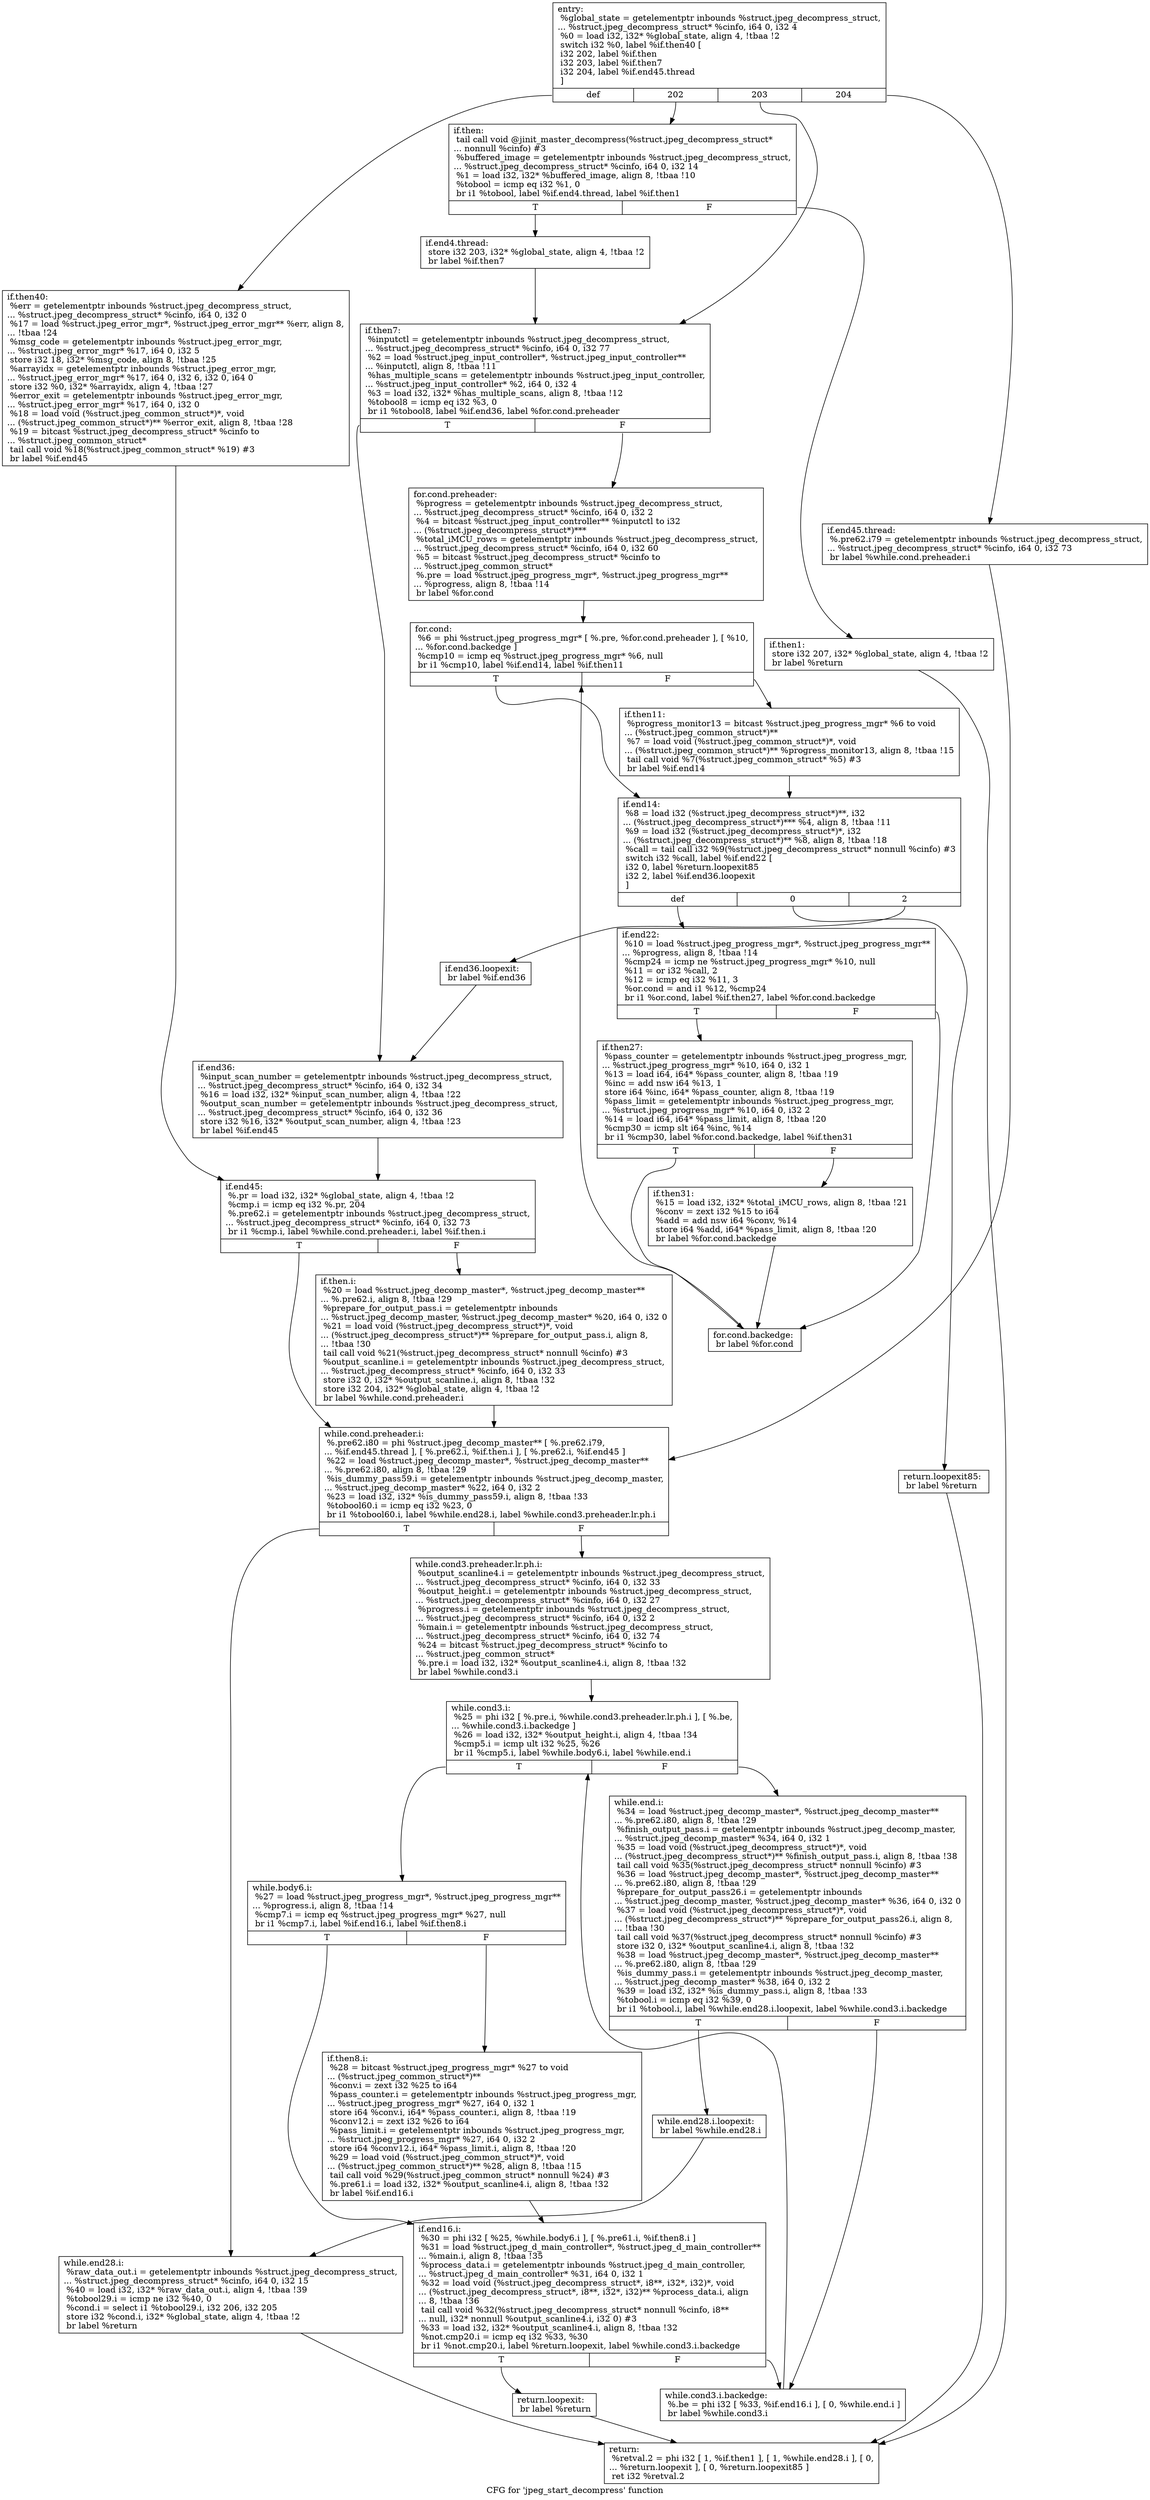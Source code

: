 digraph "CFG for 'jpeg_start_decompress' function" {
	label="CFG for 'jpeg_start_decompress' function";

	Node0x52d0270 [shape=record,label="{entry:\l  %global_state = getelementptr inbounds %struct.jpeg_decompress_struct,\l... %struct.jpeg_decompress_struct* %cinfo, i64 0, i32 4\l  %0 = load i32, i32* %global_state, align 4, !tbaa !2\l  switch i32 %0, label %if.then40 [\l    i32 202, label %if.then\l    i32 203, label %if.then7\l    i32 204, label %if.end45.thread\l  ]\l|{<s0>def|<s1>202|<s2>203|<s3>204}}"];
	Node0x52d0270:s0 -> Node0x52d4de0;
	Node0x52d0270:s1 -> Node0x52d4f00;
	Node0x52d0270:s2 -> Node0x52d5010;
	Node0x52d0270:s3 -> Node0x52d5130;
	Node0x52d5130 [shape=record,label="{if.end45.thread:                                  \l  %.pre62.i79 = getelementptr inbounds %struct.jpeg_decompress_struct,\l... %struct.jpeg_decompress_struct* %cinfo, i64 0, i32 73\l  br label %while.cond.preheader.i\l}"];
	Node0x52d5130 -> Node0x52d5480;
	Node0x52d4f00 [shape=record,label="{if.then:                                          \l  tail call void @jinit_master_decompress(%struct.jpeg_decompress_struct*\l... nonnull %cinfo) #3\l  %buffered_image = getelementptr inbounds %struct.jpeg_decompress_struct,\l... %struct.jpeg_decompress_struct* %cinfo, i64 0, i32 14\l  %1 = load i32, i32* %buffered_image, align 8, !tbaa !10\l  %tobool = icmp eq i32 %1, 0\l  br i1 %tobool, label %if.end4.thread, label %if.then1\l|{<s0>T|<s1>F}}"];
	Node0x52d4f00:s0 -> Node0x52d5b80;
	Node0x52d4f00:s1 -> Node0x52d5c60;
	Node0x52d5c60 [shape=record,label="{if.then1:                                         \l  store i32 207, i32* %global_state, align 4, !tbaa !2\l  br label %return\l}"];
	Node0x52d5c60 -> Node0x52d0170;
	Node0x52d5b80 [shape=record,label="{if.end4.thread:                                   \l  store i32 203, i32* %global_state, align 4, !tbaa !2\l  br label %if.then7\l}"];
	Node0x52d5b80 -> Node0x52d5010;
	Node0x52d5010 [shape=record,label="{if.then7:                                         \l  %inputctl = getelementptr inbounds %struct.jpeg_decompress_struct,\l... %struct.jpeg_decompress_struct* %cinfo, i64 0, i32 77\l  %2 = load %struct.jpeg_input_controller*, %struct.jpeg_input_controller**\l... %inputctl, align 8, !tbaa !11\l  %has_multiple_scans = getelementptr inbounds %struct.jpeg_input_controller,\l... %struct.jpeg_input_controller* %2, i64 0, i32 4\l  %3 = load i32, i32* %has_multiple_scans, align 8, !tbaa !12\l  %tobool8 = icmp eq i32 %3, 0\l  br i1 %tobool8, label %if.end36, label %for.cond.preheader\l|{<s0>T|<s1>F}}"];
	Node0x52d5010:s0 -> Node0x52d6c70;
	Node0x52d5010:s1 -> Node0x52d6d50;
	Node0x52d6d50 [shape=record,label="{for.cond.preheader:                               \l  %progress = getelementptr inbounds %struct.jpeg_decompress_struct,\l... %struct.jpeg_decompress_struct* %cinfo, i64 0, i32 2\l  %4 = bitcast %struct.jpeg_input_controller** %inputctl to i32\l... (%struct.jpeg_decompress_struct*)***\l  %total_iMCU_rows = getelementptr inbounds %struct.jpeg_decompress_struct,\l... %struct.jpeg_decompress_struct* %cinfo, i64 0, i32 60\l  %5 = bitcast %struct.jpeg_decompress_struct* %cinfo to\l... %struct.jpeg_common_struct*\l  %.pre = load %struct.jpeg_progress_mgr*, %struct.jpeg_progress_mgr**\l... %progress, align 8, !tbaa !14\l  br label %for.cond\l}"];
	Node0x52d6d50 -> Node0x52d72e0;
	Node0x52d72e0 [shape=record,label="{for.cond:                                         \l  %6 = phi %struct.jpeg_progress_mgr* [ %.pre, %for.cond.preheader ], [ %10,\l... %for.cond.backedge ]\l  %cmp10 = icmp eq %struct.jpeg_progress_mgr* %6, null\l  br i1 %cmp10, label %if.end14, label %if.then11\l|{<s0>T|<s1>F}}"];
	Node0x52d72e0:s0 -> Node0x52d5ce0;
	Node0x52d72e0:s1 -> Node0x52d5dc0;
	Node0x52d5dc0 [shape=record,label="{if.then11:                                        \l  %progress_monitor13 = bitcast %struct.jpeg_progress_mgr* %6 to void\l... (%struct.jpeg_common_struct*)**\l  %7 = load void (%struct.jpeg_common_struct*)*, void\l... (%struct.jpeg_common_struct*)** %progress_monitor13, align 8, !tbaa !15\l  tail call void %7(%struct.jpeg_common_struct* %5) #3\l  br label %if.end14\l}"];
	Node0x52d5dc0 -> Node0x52d5ce0;
	Node0x52d5ce0 [shape=record,label="{if.end14:                                         \l  %8 = load i32 (%struct.jpeg_decompress_struct*)**, i32\l... (%struct.jpeg_decompress_struct*)*** %4, align 8, !tbaa !11\l  %9 = load i32 (%struct.jpeg_decompress_struct*)*, i32\l... (%struct.jpeg_decompress_struct*)** %8, align 8, !tbaa !18\l  %call = tail call i32 %9(%struct.jpeg_decompress_struct* nonnull %cinfo) #3\l  switch i32 %call, label %if.end22 [\l    i32 0, label %return.loopexit85\l    i32 2, label %if.end36.loopexit\l  ]\l|{<s0>def|<s1>0|<s2>2}}"];
	Node0x52d5ce0:s0 -> Node0x52d8ac0;
	Node0x52d5ce0:s1 -> Node0x52d8ba0;
	Node0x52d5ce0:s2 -> Node0x52d8ca0;
	Node0x52d8ac0 [shape=record,label="{if.end22:                                         \l  %10 = load %struct.jpeg_progress_mgr*, %struct.jpeg_progress_mgr**\l... %progress, align 8, !tbaa !14\l  %cmp24 = icmp ne %struct.jpeg_progress_mgr* %10, null\l  %11 = or i32 %call, 2\l  %12 = icmp eq i32 %11, 3\l  %or.cond = and i1 %12, %cmp24\l  br i1 %or.cond, label %if.then27, label %for.cond.backedge\l|{<s0>T|<s1>F}}"];
	Node0x52d8ac0:s0 -> Node0x52d96d0;
	Node0x52d8ac0:s1 -> Node0x52d74a0;
	Node0x52d74a0 [shape=record,label="{for.cond.backedge:                                \l  br label %for.cond\l}"];
	Node0x52d74a0 -> Node0x52d72e0;
	Node0x52d96d0 [shape=record,label="{if.then27:                                        \l  %pass_counter = getelementptr inbounds %struct.jpeg_progress_mgr,\l... %struct.jpeg_progress_mgr* %10, i64 0, i32 1\l  %13 = load i64, i64* %pass_counter, align 8, !tbaa !19\l  %inc = add nsw i64 %13, 1\l  store i64 %inc, i64* %pass_counter, align 8, !tbaa !19\l  %pass_limit = getelementptr inbounds %struct.jpeg_progress_mgr,\l... %struct.jpeg_progress_mgr* %10, i64 0, i32 2\l  %14 = load i64, i64* %pass_limit, align 8, !tbaa !20\l  %cmp30 = icmp slt i64 %inc, %14\l  br i1 %cmp30, label %for.cond.backedge, label %if.then31\l|{<s0>T|<s1>F}}"];
	Node0x52d96d0:s0 -> Node0x52d74a0;
	Node0x52d96d0:s1 -> Node0x52da4c0;
	Node0x52da4c0 [shape=record,label="{if.then31:                                        \l  %15 = load i32, i32* %total_iMCU_rows, align 8, !tbaa !21\l  %conv = zext i32 %15 to i64\l  %add = add nsw i64 %conv, %14\l  store i64 %add, i64* %pass_limit, align 8, !tbaa !20\l  br label %for.cond.backedge\l}"];
	Node0x52da4c0 -> Node0x52d74a0;
	Node0x52d8ca0 [shape=record,label="{if.end36.loopexit:                                \l  br label %if.end36\l}"];
	Node0x52d8ca0 -> Node0x52d6c70;
	Node0x52d6c70 [shape=record,label="{if.end36:                                         \l  %input_scan_number = getelementptr inbounds %struct.jpeg_decompress_struct,\l... %struct.jpeg_decompress_struct* %cinfo, i64 0, i32 34\l  %16 = load i32, i32* %input_scan_number, align 4, !tbaa !22\l  %output_scan_number = getelementptr inbounds %struct.jpeg_decompress_struct,\l... %struct.jpeg_decompress_struct* %cinfo, i64 0, i32 36\l  store i32 %16, i32* %output_scan_number, align 4, !tbaa !23\l  br label %if.end45\l}"];
	Node0x52d6c70 -> Node0x52db500;
	Node0x52d4de0 [shape=record,label="{if.then40:                                        \l  %err = getelementptr inbounds %struct.jpeg_decompress_struct,\l... %struct.jpeg_decompress_struct* %cinfo, i64 0, i32 0\l  %17 = load %struct.jpeg_error_mgr*, %struct.jpeg_error_mgr** %err, align 8,\l... !tbaa !24\l  %msg_code = getelementptr inbounds %struct.jpeg_error_mgr,\l... %struct.jpeg_error_mgr* %17, i64 0, i32 5\l  store i32 18, i32* %msg_code, align 8, !tbaa !25\l  %arrayidx = getelementptr inbounds %struct.jpeg_error_mgr,\l... %struct.jpeg_error_mgr* %17, i64 0, i32 6, i32 0, i64 0\l  store i32 %0, i32* %arrayidx, align 4, !tbaa !27\l  %error_exit = getelementptr inbounds %struct.jpeg_error_mgr,\l... %struct.jpeg_error_mgr* %17, i64 0, i32 0\l  %18 = load void (%struct.jpeg_common_struct*)*, void\l... (%struct.jpeg_common_struct*)** %error_exit, align 8, !tbaa !28\l  %19 = bitcast %struct.jpeg_decompress_struct* %cinfo to\l... %struct.jpeg_common_struct*\l  tail call void %18(%struct.jpeg_common_struct* %19) #3\l  br label %if.end45\l}"];
	Node0x52d4de0 -> Node0x52db500;
	Node0x52db500 [shape=record,label="{if.end45:                                         \l  %.pr = load i32, i32* %global_state, align 4, !tbaa !2\l  %cmp.i = icmp eq i32 %.pr, 204\l  %.pre62.i = getelementptr inbounds %struct.jpeg_decompress_struct,\l... %struct.jpeg_decompress_struct* %cinfo, i64 0, i32 73\l  br i1 %cmp.i, label %while.cond.preheader.i, label %if.then.i\l|{<s0>T|<s1>F}}"];
	Node0x52db500:s0 -> Node0x52d5480;
	Node0x52db500:s1 -> Node0x52dcac0;
	Node0x52dcac0 [shape=record,label="{if.then.i:                                        \l  %20 = load %struct.jpeg_decomp_master*, %struct.jpeg_decomp_master**\l... %.pre62.i, align 8, !tbaa !29\l  %prepare_for_output_pass.i = getelementptr inbounds\l... %struct.jpeg_decomp_master, %struct.jpeg_decomp_master* %20, i64 0, i32 0\l  %21 = load void (%struct.jpeg_decompress_struct*)*, void\l... (%struct.jpeg_decompress_struct*)** %prepare_for_output_pass.i, align 8,\l... !tbaa !30\l  tail call void %21(%struct.jpeg_decompress_struct* nonnull %cinfo) #3\l  %output_scanline.i = getelementptr inbounds %struct.jpeg_decompress_struct,\l... %struct.jpeg_decompress_struct* %cinfo, i64 0, i32 33\l  store i32 0, i32* %output_scanline.i, align 8, !tbaa !32\l  store i32 204, i32* %global_state, align 4, !tbaa !2\l  br label %while.cond.preheader.i\l}"];
	Node0x52dcac0 -> Node0x52d5480;
	Node0x52d5480 [shape=record,label="{while.cond.preheader.i:                           \l  %.pre62.i80 = phi %struct.jpeg_decomp_master** [ %.pre62.i79,\l... %if.end45.thread ], [ %.pre62.i, %if.then.i ], [ %.pre62.i, %if.end45 ]\l  %22 = load %struct.jpeg_decomp_master*, %struct.jpeg_decomp_master**\l... %.pre62.i80, align 8, !tbaa !29\l  %is_dummy_pass59.i = getelementptr inbounds %struct.jpeg_decomp_master,\l... %struct.jpeg_decomp_master* %22, i64 0, i32 2\l  %23 = load i32, i32* %is_dummy_pass59.i, align 8, !tbaa !33\l  %tobool60.i = icmp eq i32 %23, 0\l  br i1 %tobool60.i, label %while.end28.i, label %while.cond3.preheader.lr.ph.i\l|{<s0>T|<s1>F}}"];
	Node0x52d5480:s0 -> Node0x52ddea0;
	Node0x52d5480:s1 -> Node0x52ddfb0;
	Node0x52ddfb0 [shape=record,label="{while.cond3.preheader.lr.ph.i:                    \l  %output_scanline4.i = getelementptr inbounds %struct.jpeg_decompress_struct,\l... %struct.jpeg_decompress_struct* %cinfo, i64 0, i32 33\l  %output_height.i = getelementptr inbounds %struct.jpeg_decompress_struct,\l... %struct.jpeg_decompress_struct* %cinfo, i64 0, i32 27\l  %progress.i = getelementptr inbounds %struct.jpeg_decompress_struct,\l... %struct.jpeg_decompress_struct* %cinfo, i64 0, i32 2\l  %main.i = getelementptr inbounds %struct.jpeg_decompress_struct,\l... %struct.jpeg_decompress_struct* %cinfo, i64 0, i32 74\l  %24 = bitcast %struct.jpeg_decompress_struct* %cinfo to\l... %struct.jpeg_common_struct*\l  %.pre.i = load i32, i32* %output_scanline4.i, align 8, !tbaa !32\l  br label %while.cond3.i\l}"];
	Node0x52ddfb0 -> Node0x52deb50;
	Node0x52deb50 [shape=record,label="{while.cond3.i:                                    \l  %25 = phi i32 [ %.pre.i, %while.cond3.preheader.lr.ph.i ], [ %.be,\l... %while.cond3.i.backedge ]\l  %26 = load i32, i32* %output_height.i, align 4, !tbaa !34\l  %cmp5.i = icmp ult i32 %25, %26\l  br i1 %cmp5.i, label %while.body6.i, label %while.end.i\l|{<s0>T|<s1>F}}"];
	Node0x52deb50:s0 -> Node0x52df0a0;
	Node0x52deb50:s1 -> Node0x52df150;
	Node0x52df0a0 [shape=record,label="{while.body6.i:                                    \l  %27 = load %struct.jpeg_progress_mgr*, %struct.jpeg_progress_mgr**\l... %progress.i, align 8, !tbaa !14\l  %cmp7.i = icmp eq %struct.jpeg_progress_mgr* %27, null\l  br i1 %cmp7.i, label %if.end16.i, label %if.then8.i\l|{<s0>T|<s1>F}}"];
	Node0x52df0a0:s0 -> Node0x52df360;
	Node0x52df0a0:s1 -> Node0x52df440;
	Node0x52df440 [shape=record,label="{if.then8.i:                                       \l  %28 = bitcast %struct.jpeg_progress_mgr* %27 to void\l... (%struct.jpeg_common_struct*)**\l  %conv.i = zext i32 %25 to i64\l  %pass_counter.i = getelementptr inbounds %struct.jpeg_progress_mgr,\l... %struct.jpeg_progress_mgr* %27, i64 0, i32 1\l  store i64 %conv.i, i64* %pass_counter.i, align 8, !tbaa !19\l  %conv12.i = zext i32 %26 to i64\l  %pass_limit.i = getelementptr inbounds %struct.jpeg_progress_mgr,\l... %struct.jpeg_progress_mgr* %27, i64 0, i32 2\l  store i64 %conv12.i, i64* %pass_limit.i, align 8, !tbaa !20\l  %29 = load void (%struct.jpeg_common_struct*)*, void\l... (%struct.jpeg_common_struct*)** %28, align 8, !tbaa !15\l  tail call void %29(%struct.jpeg_common_struct* nonnull %24) #3\l  %.pre61.i = load i32, i32* %output_scanline4.i, align 8, !tbaa !32\l  br label %if.end16.i\l}"];
	Node0x52df440 -> Node0x52df360;
	Node0x52df360 [shape=record,label="{if.end16.i:                                       \l  %30 = phi i32 [ %25, %while.body6.i ], [ %.pre61.i, %if.then8.i ]\l  %31 = load %struct.jpeg_d_main_controller*, %struct.jpeg_d_main_controller**\l... %main.i, align 8, !tbaa !35\l  %process_data.i = getelementptr inbounds %struct.jpeg_d_main_controller,\l... %struct.jpeg_d_main_controller* %31, i64 0, i32 1\l  %32 = load void (%struct.jpeg_decompress_struct*, i8**, i32*, i32)*, void\l... (%struct.jpeg_decompress_struct*, i8**, i32*, i32)** %process_data.i, align\l... 8, !tbaa !36\l  tail call void %32(%struct.jpeg_decompress_struct* nonnull %cinfo, i8**\l... null, i32* nonnull %output_scanline4.i, i32 0) #3\l  %33 = load i32, i32* %output_scanline4.i, align 8, !tbaa !32\l  %not.cmp20.i = icmp eq i32 %33, %30\l  br i1 %not.cmp20.i, label %return.loopexit, label %while.cond3.i.backedge\l|{<s0>T|<s1>F}}"];
	Node0x52df360:s0 -> Node0x52e0a50;
	Node0x52df360:s1 -> Node0x52decf0;
	Node0x52decf0 [shape=record,label="{while.cond3.i.backedge:                           \l  %.be = phi i32 [ %33, %if.end16.i ], [ 0, %while.end.i ]\l  br label %while.cond3.i\l}"];
	Node0x52decf0 -> Node0x52deb50;
	Node0x52df150 [shape=record,label="{while.end.i:                                      \l  %34 = load %struct.jpeg_decomp_master*, %struct.jpeg_decomp_master**\l... %.pre62.i80, align 8, !tbaa !29\l  %finish_output_pass.i = getelementptr inbounds %struct.jpeg_decomp_master,\l... %struct.jpeg_decomp_master* %34, i64 0, i32 1\l  %35 = load void (%struct.jpeg_decompress_struct*)*, void\l... (%struct.jpeg_decompress_struct*)** %finish_output_pass.i, align 8, !tbaa !38\l  tail call void %35(%struct.jpeg_decompress_struct* nonnull %cinfo) #3\l  %36 = load %struct.jpeg_decomp_master*, %struct.jpeg_decomp_master**\l... %.pre62.i80, align 8, !tbaa !29\l  %prepare_for_output_pass26.i = getelementptr inbounds\l... %struct.jpeg_decomp_master, %struct.jpeg_decomp_master* %36, i64 0, i32 0\l  %37 = load void (%struct.jpeg_decompress_struct*)*, void\l... (%struct.jpeg_decompress_struct*)** %prepare_for_output_pass26.i, align 8,\l... !tbaa !30\l  tail call void %37(%struct.jpeg_decompress_struct* nonnull %cinfo) #3\l  store i32 0, i32* %output_scanline4.i, align 8, !tbaa !32\l  %38 = load %struct.jpeg_decomp_master*, %struct.jpeg_decomp_master**\l... %.pre62.i80, align 8, !tbaa !29\l  %is_dummy_pass.i = getelementptr inbounds %struct.jpeg_decomp_master,\l... %struct.jpeg_decomp_master* %38, i64 0, i32 2\l  %39 = load i32, i32* %is_dummy_pass.i, align 8, !tbaa !33\l  %tobool.i = icmp eq i32 %39, 0\l  br i1 %tobool.i, label %while.end28.i.loopexit, label %while.cond3.i.backedge\l|{<s0>T|<s1>F}}"];
	Node0x52df150:s0 -> Node0x52e20b0;
	Node0x52df150:s1 -> Node0x52decf0;
	Node0x52e20b0 [shape=record,label="{while.end28.i.loopexit:                           \l  br label %while.end28.i\l}"];
	Node0x52e20b0 -> Node0x52ddea0;
	Node0x52ddea0 [shape=record,label="{while.end28.i:                                    \l  %raw_data_out.i = getelementptr inbounds %struct.jpeg_decompress_struct,\l... %struct.jpeg_decompress_struct* %cinfo, i64 0, i32 15\l  %40 = load i32, i32* %raw_data_out.i, align 4, !tbaa !39\l  %tobool29.i = icmp ne i32 %40, 0\l  %cond.i = select i1 %tobool29.i, i32 206, i32 205\l  store i32 %cond.i, i32* %global_state, align 4, !tbaa !2\l  br label %return\l}"];
	Node0x52ddea0 -> Node0x52d0170;
	Node0x52e0a50 [shape=record,label="{return.loopexit:                                  \l  br label %return\l}"];
	Node0x52e0a50 -> Node0x52d0170;
	Node0x52d8ba0 [shape=record,label="{return.loopexit85:                                \l  br label %return\l}"];
	Node0x52d8ba0 -> Node0x52d0170;
	Node0x52d0170 [shape=record,label="{return:                                           \l  %retval.2 = phi i32 [ 1, %if.then1 ], [ 1, %while.end28.i ], [ 0,\l... %return.loopexit ], [ 0, %return.loopexit85 ]\l  ret i32 %retval.2\l}"];
}
